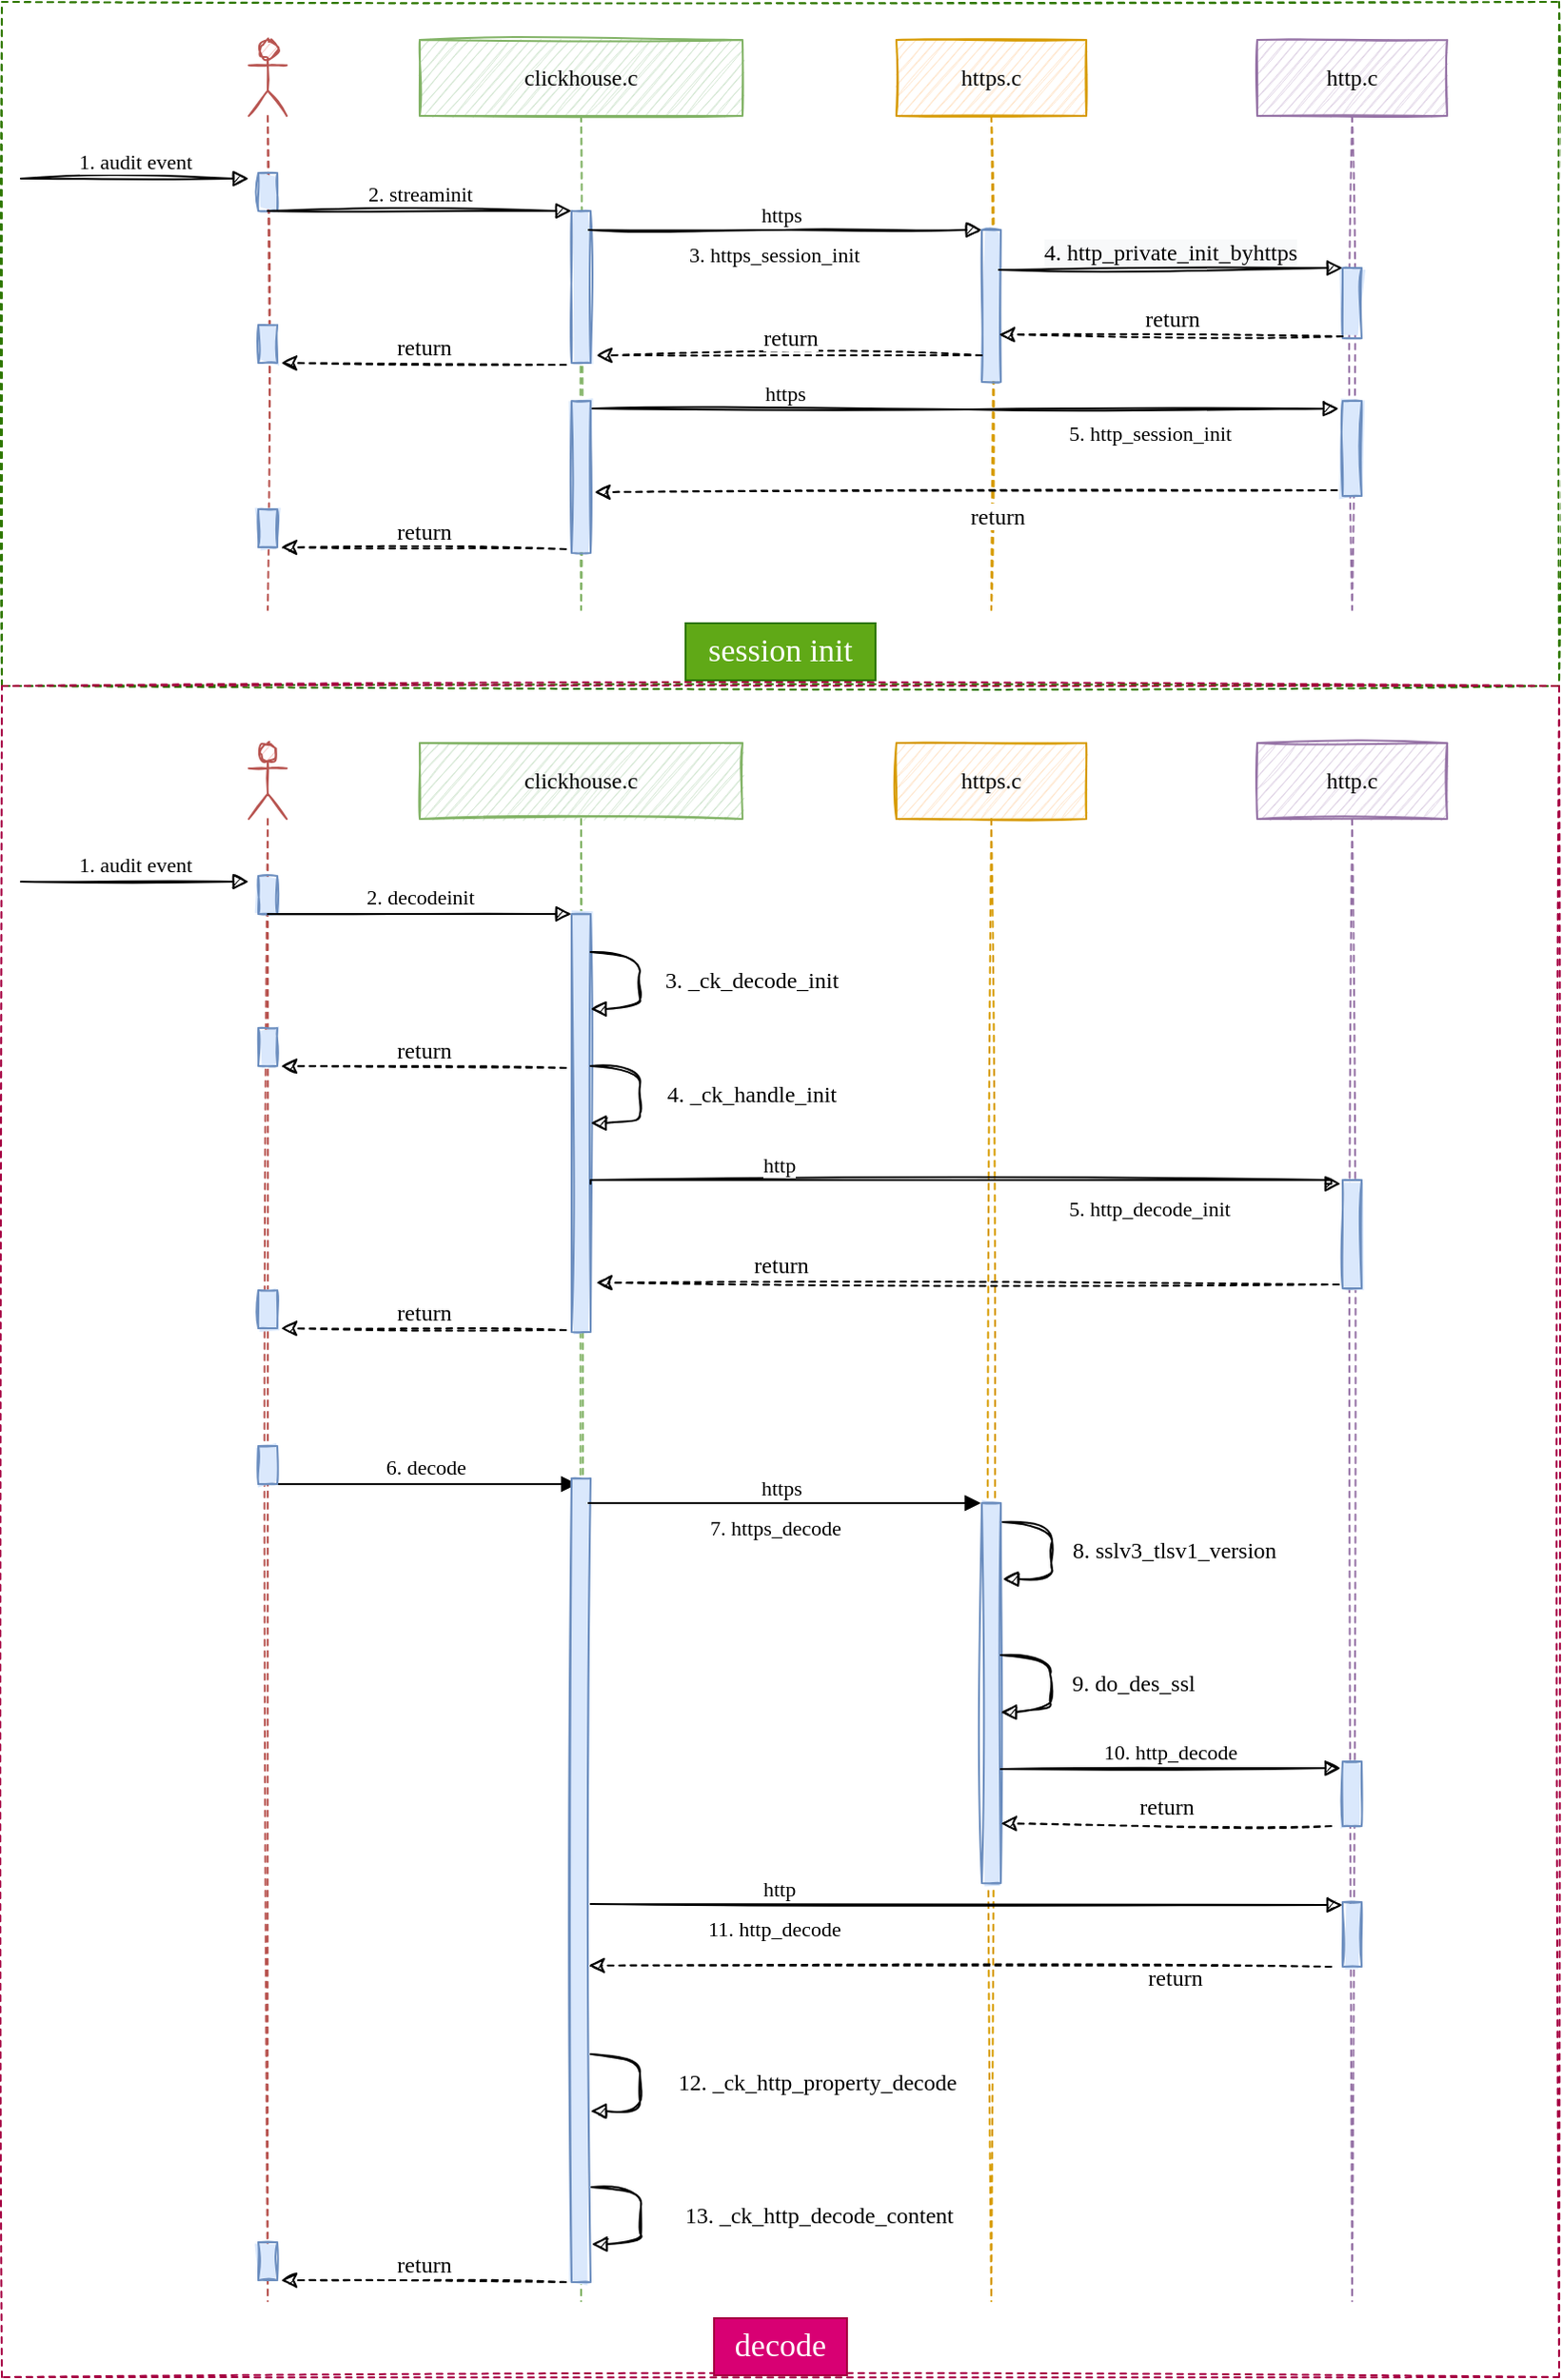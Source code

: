 <mxfile version="17.1.3" type="github">
  <diagram id="9ZpSaxzcpz4ULXaL1X-T" name="第 1 页">
    <mxGraphModel dx="946" dy="614" grid="1" gridSize="10" guides="1" tooltips="1" connect="1" arrows="1" fold="1" page="1" pageScale="1" pageWidth="827" pageHeight="1169" background="none" math="0" shadow="0">
      <root>
        <mxCell id="0" />
        <mxCell id="1" parent="0" />
        <mxCell id="WtGAIHKAsRFHcsW806fG-47" value="" style="rounded=0;whiteSpace=wrap;html=1;fontFamily=Comic Sans MS;fontSize=12;fillColor=none;dashed=1;horizontal=1;sketch=1;fontColor=#ffffff;strokeColor=#2D7600;" vertex="1" parent="1">
          <mxGeometry x="80" y="30" width="820" height="360" as="geometry" />
        </mxCell>
        <mxCell id="WtGAIHKAsRFHcsW806fG-3" value="" style="shape=umlLifeline;participant=umlActor;perimeter=lifelinePerimeter;whiteSpace=wrap;html=1;container=1;collapsible=0;recursiveResize=0;verticalAlign=top;spacingTop=36;outlineConnect=0;horizontal=1;fontFamily=Comic Sans MS;sketch=1;fillColor=#f8cecc;strokeColor=#b85450;" vertex="1" parent="1">
          <mxGeometry x="210" y="50" width="20" height="300" as="geometry" />
        </mxCell>
        <mxCell id="WtGAIHKAsRFHcsW806fG-6" value="" style="html=1;points=[];perimeter=orthogonalPerimeter;horizontal=1;fontFamily=Comic Sans MS;sketch=1;fillColor=#dae8fc;strokeColor=#6c8ebf;fillStyle=solid;" vertex="1" parent="WtGAIHKAsRFHcsW806fG-3">
          <mxGeometry x="5" y="70" width="10" height="20" as="geometry" />
        </mxCell>
        <mxCell id="WtGAIHKAsRFHcsW806fG-38" value="" style="html=1;points=[];perimeter=orthogonalPerimeter;horizontal=1;fontFamily=Comic Sans MS;sketch=1;fillColor=#dae8fc;strokeColor=#6c8ebf;fillStyle=solid;" vertex="1" parent="WtGAIHKAsRFHcsW806fG-3">
          <mxGeometry x="5" y="150" width="10" height="20" as="geometry" />
        </mxCell>
        <mxCell id="WtGAIHKAsRFHcsW806fG-1" value="clickhouse.c" style="shape=umlLifeline;perimeter=lifelinePerimeter;whiteSpace=wrap;html=1;container=1;collapsible=0;recursiveResize=0;outlineConnect=0;horizontal=1;fontFamily=Comic Sans MS;sketch=1;fillColor=#d5e8d4;strokeColor=#82b366;" vertex="1" parent="1">
          <mxGeometry x="300" y="50" width="170" height="300" as="geometry" />
        </mxCell>
        <mxCell id="WtGAIHKAsRFHcsW806fG-10" value="" style="html=1;points=[];perimeter=orthogonalPerimeter;horizontal=1;fontFamily=Comic Sans MS;sketch=1;fillColor=#dae8fc;strokeColor=#6c8ebf;fillStyle=solid;" vertex="1" parent="WtGAIHKAsRFHcsW806fG-1">
          <mxGeometry x="80" y="90" width="10" height="80" as="geometry" />
        </mxCell>
        <mxCell id="WtGAIHKAsRFHcsW806fG-39" value="return" style="html=1;verticalAlign=bottom;endArrow=classic;dashed=1;endSize=6;exitX=0;exitY=0.95;rounded=0;fontFamily=Comic Sans MS;fontSize=12;fontColor=default;strokeWidth=1;endFill=1;horizontal=1;sketch=1;" edge="1" parent="WtGAIHKAsRFHcsW806fG-1">
          <mxGeometry relative="1" as="geometry">
            <mxPoint x="-73" y="170" as="targetPoint" />
            <mxPoint x="77" y="171" as="sourcePoint" />
          </mxGeometry>
        </mxCell>
        <mxCell id="WtGAIHKAsRFHcsW806fG-40" value="" style="html=1;points=[];perimeter=orthogonalPerimeter;horizontal=1;fontFamily=Comic Sans MS;sketch=1;fillColor=#dae8fc;strokeColor=#6c8ebf;fillStyle=solid;" vertex="1" parent="WtGAIHKAsRFHcsW806fG-1">
          <mxGeometry x="80" y="190" width="10" height="80" as="geometry" />
        </mxCell>
        <mxCell id="WtGAIHKAsRFHcsW806fG-45" value="" style="html=1;points=[];perimeter=orthogonalPerimeter;horizontal=1;fontFamily=Comic Sans MS;sketch=1;fillColor=#dae8fc;strokeColor=#6c8ebf;fillStyle=solid;" vertex="1" parent="WtGAIHKAsRFHcsW806fG-1">
          <mxGeometry x="-85" y="247" width="10" height="20" as="geometry" />
        </mxCell>
        <mxCell id="WtGAIHKAsRFHcsW806fG-46" value="return" style="html=1;verticalAlign=bottom;endArrow=classic;dashed=1;endSize=6;exitX=0;exitY=0.95;rounded=0;fontFamily=Comic Sans MS;fontSize=12;fontColor=default;strokeWidth=1;endFill=1;horizontal=1;sketch=1;" edge="1" parent="WtGAIHKAsRFHcsW806fG-1">
          <mxGeometry relative="1" as="geometry">
            <mxPoint x="-73" y="267" as="targetPoint" />
            <mxPoint x="77" y="268" as="sourcePoint" />
          </mxGeometry>
        </mxCell>
        <mxCell id="WtGAIHKAsRFHcsW806fG-4" value="https.c" style="shape=umlLifeline;perimeter=lifelinePerimeter;whiteSpace=wrap;html=1;container=1;collapsible=0;recursiveResize=0;outlineConnect=0;horizontal=1;fontFamily=Comic Sans MS;sketch=1;fillColor=#ffe6cc;strokeColor=#d79b00;" vertex="1" parent="1">
          <mxGeometry x="551" y="50" width="100" height="300" as="geometry" />
        </mxCell>
        <mxCell id="WtGAIHKAsRFHcsW806fG-16" value="" style="html=1;points=[];perimeter=orthogonalPerimeter;horizontal=1;fontFamily=Comic Sans MS;sketch=1;fillColor=#dae8fc;strokeColor=#6c8ebf;fillStyle=solid;" vertex="1" parent="WtGAIHKAsRFHcsW806fG-4">
          <mxGeometry x="45" y="100" width="10" height="80" as="geometry" />
        </mxCell>
        <mxCell id="WtGAIHKAsRFHcsW806fG-27" value="&lt;span style=&quot;text-align: center&quot;&gt;3. https_session_init&lt;/span&gt;" style="endArrow=block;endFill=1;html=1;edgeStyle=orthogonalEdgeStyle;align=left;verticalAlign=top;rounded=0;exitX=0.9;exitY=0.125;exitDx=0;exitDy=0;exitPerimeter=0;horizontal=1;fontFamily=Comic Sans MS;sketch=1;" edge="1" parent="WtGAIHKAsRFHcsW806fG-4" source="WtGAIHKAsRFHcsW806fG-10">
          <mxGeometry x="-0.507" relative="1" as="geometry">
            <mxPoint x="-100" y="100" as="sourcePoint" />
            <mxPoint x="45" y="100" as="targetPoint" />
            <mxPoint as="offset" />
          </mxGeometry>
        </mxCell>
        <mxCell id="WtGAIHKAsRFHcsW806fG-28" value="https" style="edgeLabel;resizable=0;html=1;align=left;verticalAlign=bottom;horizontal=1;fontFamily=Comic Sans MS;" connectable="0" vertex="1" parent="WtGAIHKAsRFHcsW806fG-27">
          <mxGeometry x="-1" relative="1" as="geometry">
            <mxPoint x="89" as="offset" />
          </mxGeometry>
        </mxCell>
        <mxCell id="WtGAIHKAsRFHcsW806fG-36" value="return" style="html=1;verticalAlign=bottom;endArrow=classic;dashed=1;endSize=6;exitX=0;exitY=0.95;rounded=0;fontFamily=Comic Sans MS;fontSize=12;fontColor=default;strokeWidth=1;entryX=1.3;entryY=0.95;entryDx=0;entryDy=0;entryPerimeter=0;endFill=1;horizontal=1;sketch=1;" edge="1" parent="WtGAIHKAsRFHcsW806fG-4" target="WtGAIHKAsRFHcsW806fG-10">
          <mxGeometry relative="1" as="geometry">
            <mxPoint x="-100" y="165" as="targetPoint" />
            <mxPoint x="45" y="166" as="sourcePoint" />
          </mxGeometry>
        </mxCell>
        <mxCell id="WtGAIHKAsRFHcsW806fG-5" value="http.c" style="shape=umlLifeline;perimeter=lifelinePerimeter;whiteSpace=wrap;html=1;container=1;collapsible=0;recursiveResize=0;outlineConnect=0;horizontal=1;fontFamily=Comic Sans MS;sketch=1;fillColor=#e1d5e7;strokeColor=#9673a6;" vertex="1" parent="1">
          <mxGeometry x="741" y="50" width="100" height="300" as="geometry" />
        </mxCell>
        <mxCell id="WtGAIHKAsRFHcsW806fG-32" value="" style="html=1;points=[];perimeter=orthogonalPerimeter;fontFamily=Comic Sans MS;fontSize=12;fontColor=default;fillColor=#dae8fc;gradientColor=none;horizontal=1;sketch=1;strokeColor=#6c8ebf;fillStyle=solid;" vertex="1" parent="WtGAIHKAsRFHcsW806fG-5">
          <mxGeometry x="45" y="120" width="10" height="37" as="geometry" />
        </mxCell>
        <mxCell id="WtGAIHKAsRFHcsW806fG-43" value="" style="html=1;points=[];perimeter=orthogonalPerimeter;fontFamily=Comic Sans MS;fontSize=12;fontColor=default;fillColor=#dae8fc;gradientColor=none;horizontal=1;sketch=1;strokeColor=#6c8ebf;fillStyle=solid;" vertex="1" parent="WtGAIHKAsRFHcsW806fG-5">
          <mxGeometry x="45" y="190" width="10" height="50" as="geometry" />
        </mxCell>
        <mxCell id="WtGAIHKAsRFHcsW806fG-8" value="1. audit event" style="html=1;verticalAlign=bottom;endArrow=block;rounded=0;horizontal=1;fontFamily=Comic Sans MS;sketch=1;" edge="1" parent="1">
          <mxGeometry width="80" relative="1" as="geometry">
            <mxPoint x="90" y="123" as="sourcePoint" />
            <mxPoint x="210" y="123" as="targetPoint" />
          </mxGeometry>
        </mxCell>
        <mxCell id="WtGAIHKAsRFHcsW806fG-11" value="2. streaminit" style="html=1;verticalAlign=bottom;endArrow=block;entryX=0;entryY=0;rounded=0;horizontal=1;fontFamily=Comic Sans MS;sketch=1;" edge="1" target="WtGAIHKAsRFHcsW806fG-10" parent="1">
          <mxGeometry relative="1" as="geometry">
            <mxPoint x="220" y="140" as="sourcePoint" />
          </mxGeometry>
        </mxCell>
        <mxCell id="WtGAIHKAsRFHcsW806fG-33" value="&lt;span style=&quot;text-align: left ; background-color: rgb(248 , 249 , 250)&quot;&gt;4. http_private_init_byhttps&lt;/span&gt;" style="html=1;verticalAlign=bottom;endArrow=block;entryX=0;entryY=0;rounded=0;fontFamily=Comic Sans MS;fontSize=12;fontColor=default;endSize=6;strokeWidth=1;exitX=0.9;exitY=0.263;exitDx=0;exitDy=0;exitPerimeter=0;horizontal=1;sketch=1;" edge="1" target="WtGAIHKAsRFHcsW806fG-32" parent="1" source="WtGAIHKAsRFHcsW806fG-16">
          <mxGeometry relative="1" as="geometry">
            <mxPoint x="611" y="170" as="sourcePoint" />
          </mxGeometry>
        </mxCell>
        <mxCell id="WtGAIHKAsRFHcsW806fG-34" value="return" style="html=1;verticalAlign=bottom;endArrow=classic;dashed=1;endSize=6;exitX=0;exitY=0.95;rounded=0;fontFamily=Comic Sans MS;fontSize=12;fontColor=default;strokeWidth=1;entryX=0.9;entryY=0.688;entryDx=0;entryDy=0;entryPerimeter=0;endFill=1;horizontal=1;sketch=1;" edge="1" parent="1" target="WtGAIHKAsRFHcsW806fG-16">
          <mxGeometry relative="1" as="geometry">
            <mxPoint x="611" y="206" as="targetPoint" />
            <mxPoint x="786" y="206" as="sourcePoint" />
          </mxGeometry>
        </mxCell>
        <mxCell id="WtGAIHKAsRFHcsW806fG-41" value="&lt;span style=&quot;text-align: center&quot;&gt;5. http_session_init&lt;/span&gt;" style="endArrow=block;endFill=1;html=1;edgeStyle=orthogonalEdgeStyle;align=left;verticalAlign=top;rounded=0;entryX=-0.2;entryY=0.081;entryDx=0;entryDy=0;entryPerimeter=0;horizontal=1;fontFamily=Comic Sans MS;sketch=1;" edge="1" parent="1" target="WtGAIHKAsRFHcsW806fG-43">
          <mxGeometry x="0.267" relative="1" as="geometry">
            <mxPoint x="391" y="244" as="sourcePoint" />
            <mxPoint x="598" y="243" as="targetPoint" />
            <mxPoint as="offset" />
          </mxGeometry>
        </mxCell>
        <mxCell id="WtGAIHKAsRFHcsW806fG-42" value="https" style="edgeLabel;resizable=0;html=1;align=left;verticalAlign=bottom;horizontal=1;fontFamily=Comic Sans MS;" connectable="0" vertex="1" parent="WtGAIHKAsRFHcsW806fG-41">
          <mxGeometry x="-1" relative="1" as="geometry">
            <mxPoint x="89" as="offset" />
          </mxGeometry>
        </mxCell>
        <mxCell id="WtGAIHKAsRFHcsW806fG-44" value="return" style="html=1;verticalAlign=bottom;endArrow=classic;dashed=1;endSize=6;exitX=0;exitY=0.95;rounded=0;fontFamily=Comic Sans MS;fontSize=12;fontColor=default;strokeWidth=1;entryX=1.2;entryY=0.6;entryDx=0;entryDy=0;entryPerimeter=0;endFill=1;horizontal=1;sketch=1;" edge="1" parent="1" target="WtGAIHKAsRFHcsW806fG-40">
          <mxGeometry x="-0.084" y="23" relative="1" as="geometry">
            <mxPoint x="602" y="286.04" as="targetPoint" />
            <mxPoint x="783" y="287" as="sourcePoint" />
            <mxPoint as="offset" />
          </mxGeometry>
        </mxCell>
        <mxCell id="WtGAIHKAsRFHcsW806fG-48" value="session init" style="text;html=1;strokeColor=#2D7600;fillColor=#60a917;align=center;verticalAlign=middle;whiteSpace=wrap;rounded=0;fontFamily=Comic Sans MS;fontSize=17;fontColor=#ffffff;horizontal=1;" vertex="1" parent="1">
          <mxGeometry x="440" y="357" width="100" height="30" as="geometry" />
        </mxCell>
        <mxCell id="WtGAIHKAsRFHcsW806fG-49" value="" style="rounded=0;whiteSpace=wrap;html=1;fontFamily=Comic Sans MS;fontSize=12;fillColor=none;dashed=1;sketch=1;horizontal=1;fontColor=#ffffff;strokeColor=#A50040;" vertex="1" parent="1">
          <mxGeometry x="80" y="390" width="820" height="890" as="geometry" />
        </mxCell>
        <mxCell id="WtGAIHKAsRFHcsW806fG-50" value="" style="shape=umlLifeline;participant=umlActor;perimeter=lifelinePerimeter;whiteSpace=wrap;html=1;container=1;collapsible=0;recursiveResize=0;verticalAlign=top;spacingTop=36;outlineConnect=0;horizontal=1;fontFamily=Comic Sans MS;sketch=1;fillColor=#f8cecc;strokeColor=#b85450;" vertex="1" parent="1">
          <mxGeometry x="210" y="420" width="20" height="820" as="geometry" />
        </mxCell>
        <mxCell id="WtGAIHKAsRFHcsW806fG-51" value="" style="html=1;points=[];perimeter=orthogonalPerimeter;horizontal=1;fontFamily=Comic Sans MS;sketch=1;fillColor=#dae8fc;strokeColor=#6c8ebf;fillStyle=solid;" vertex="1" parent="WtGAIHKAsRFHcsW806fG-50">
          <mxGeometry x="5" y="70" width="10" height="20" as="geometry" />
        </mxCell>
        <mxCell id="WtGAIHKAsRFHcsW806fG-52" value="" style="html=1;points=[];perimeter=orthogonalPerimeter;horizontal=1;fontFamily=Comic Sans MS;sketch=1;fillColor=#dae8fc;strokeColor=#6c8ebf;fillStyle=solid;" vertex="1" parent="WtGAIHKAsRFHcsW806fG-50">
          <mxGeometry x="5" y="150" width="10" height="20" as="geometry" />
        </mxCell>
        <mxCell id="WtGAIHKAsRFHcsW806fG-53" value="clickhouse.c" style="shape=umlLifeline;perimeter=lifelinePerimeter;whiteSpace=wrap;html=1;container=1;collapsible=0;recursiveResize=0;outlineConnect=0;horizontal=1;fontFamily=Comic Sans MS;sketch=1;fillColor=#d5e8d4;strokeColor=#82b366;" vertex="1" parent="1">
          <mxGeometry x="300" y="420" width="170" height="820" as="geometry" />
        </mxCell>
        <mxCell id="WtGAIHKAsRFHcsW806fG-54" value="" style="html=1;points=[];perimeter=orthogonalPerimeter;horizontal=1;fontFamily=Comic Sans MS;sketch=1;fillColor=#dae8fc;strokeColor=#6c8ebf;fillStyle=solid;" vertex="1" parent="WtGAIHKAsRFHcsW806fG-53">
          <mxGeometry x="80" y="90" width="10" height="220" as="geometry" />
        </mxCell>
        <mxCell id="WtGAIHKAsRFHcsW806fG-55" value="return" style="html=1;verticalAlign=bottom;endArrow=classic;dashed=1;endSize=6;exitX=0;exitY=0.95;rounded=0;fontFamily=Comic Sans MS;fontSize=12;fontColor=default;strokeWidth=1;endFill=1;horizontal=1;sketch=1;" edge="1" parent="WtGAIHKAsRFHcsW806fG-53">
          <mxGeometry relative="1" as="geometry">
            <mxPoint x="-73" y="170" as="targetPoint" />
            <mxPoint x="77" y="171" as="sourcePoint" />
          </mxGeometry>
        </mxCell>
        <mxCell id="WtGAIHKAsRFHcsW806fG-75" value="" style="endArrow=block;endFill=1;endSize=6;html=1;align=left;verticalAlign=top;exitX=0.9;exitY=0.25;exitDx=0;exitDy=0;exitPerimeter=0;strokeWidth=1;horizontal=1;fontFamily=Comic Sans MS;sketch=1;curved=1;" edge="1" parent="WtGAIHKAsRFHcsW806fG-53">
          <mxGeometry width="160" relative="1" as="geometry">
            <mxPoint x="90" y="110" as="sourcePoint" />
            <mxPoint x="90" y="140" as="targetPoint" />
            <Array as="points">
              <mxPoint x="116" y="110" />
              <mxPoint x="116" y="130" />
              <mxPoint x="116" y="140" />
            </Array>
          </mxGeometry>
        </mxCell>
        <mxCell id="WtGAIHKAsRFHcsW806fG-84" value="6. decode" style="html=1;verticalAlign=bottom;endArrow=block;entryX=0;entryY=0;rounded=0;horizontal=1;fontFamily=Comic Sans MS;" edge="1" parent="WtGAIHKAsRFHcsW806fG-53">
          <mxGeometry relative="1" as="geometry">
            <mxPoint x="-77" y="390" as="sourcePoint" />
            <mxPoint x="83" y="390.0" as="targetPoint" />
          </mxGeometry>
        </mxCell>
        <mxCell id="WtGAIHKAsRFHcsW806fG-85" value="" style="html=1;points=[];perimeter=orthogonalPerimeter;horizontal=1;fontFamily=Comic Sans MS;labelBackgroundColor=default;endArrow=block;fontSize=12;align=center;verticalAlign=middle;rounded=0;endFill=1;sketch=1;fillColor=#dae8fc;strokeColor=#6c8ebf;fillStyle=solid;" vertex="1" parent="WtGAIHKAsRFHcsW806fG-53">
          <mxGeometry x="80" y="387" width="10" height="423" as="geometry" />
        </mxCell>
        <mxCell id="WtGAIHKAsRFHcsW806fG-108" value="" style="html=1;points=[];perimeter=orthogonalPerimeter;horizontal=1;fontFamily=Comic Sans MS;sketch=1;fillColor=#dae8fc;strokeColor=#6c8ebf;fillStyle=solid;" vertex="1" parent="WtGAIHKAsRFHcsW806fG-53">
          <mxGeometry x="-85" y="789" width="10" height="20" as="geometry" />
        </mxCell>
        <mxCell id="WtGAIHKAsRFHcsW806fG-109" value="return" style="html=1;verticalAlign=bottom;endArrow=classic;dashed=1;endSize=6;exitX=0;exitY=0.95;rounded=0;fontFamily=Comic Sans MS;fontSize=12;fontColor=default;strokeWidth=1;endFill=1;horizontal=1;sketch=1;" edge="1" parent="WtGAIHKAsRFHcsW806fG-53">
          <mxGeometry relative="1" as="geometry">
            <mxPoint x="-73" y="809" as="targetPoint" />
            <mxPoint x="77" y="810" as="sourcePoint" />
          </mxGeometry>
        </mxCell>
        <mxCell id="WtGAIHKAsRFHcsW806fG-59" value="https.c" style="shape=umlLifeline;perimeter=lifelinePerimeter;whiteSpace=wrap;html=1;container=1;collapsible=0;recursiveResize=0;outlineConnect=0;horizontal=1;fontFamily=Comic Sans MS;sketch=1;fillColor=#ffe6cc;strokeColor=#d79b00;" vertex="1" parent="1">
          <mxGeometry x="551" y="420" width="100" height="820" as="geometry" />
        </mxCell>
        <mxCell id="WtGAIHKAsRFHcsW806fG-63" value="return" style="html=1;verticalAlign=bottom;endArrow=classic;dashed=1;endSize=6;exitX=-0.2;exitY=0.965;rounded=0;fontFamily=Comic Sans MS;fontSize=12;fontColor=default;strokeWidth=1;entryX=1.3;entryY=0.95;entryDx=0;entryDy=0;entryPerimeter=0;endFill=1;exitDx=0;exitDy=0;exitPerimeter=0;horizontal=1;sketch=1;" edge="1" parent="WtGAIHKAsRFHcsW806fG-59" source="WtGAIHKAsRFHcsW806fG-65">
          <mxGeometry x="0.504" relative="1" as="geometry">
            <mxPoint x="-158" y="284" as="targetPoint" />
            <mxPoint x="45" y="284" as="sourcePoint" />
            <mxPoint as="offset" />
          </mxGeometry>
        </mxCell>
        <mxCell id="WtGAIHKAsRFHcsW806fG-88" value="" style="html=1;points=[];perimeter=orthogonalPerimeter;horizontal=1;fontFamily=Comic Sans MS;labelBackgroundColor=default;endArrow=block;fontSize=12;align=center;verticalAlign=middle;rounded=0;endFill=1;sketch=1;fillColor=#dae8fc;strokeColor=#6c8ebf;fillStyle=solid;" vertex="1" parent="WtGAIHKAsRFHcsW806fG-59">
          <mxGeometry x="45" y="400" width="10" height="200" as="geometry" />
        </mxCell>
        <mxCell id="WtGAIHKAsRFHcsW806fG-90" value="" style="endArrow=block;endFill=1;endSize=6;html=1;align=left;verticalAlign=top;exitX=0.9;exitY=0.25;exitDx=0;exitDy=0;exitPerimeter=0;strokeWidth=1;horizontal=1;fontFamily=Comic Sans MS;sketch=1;curved=1;" edge="1" parent="WtGAIHKAsRFHcsW806fG-59">
          <mxGeometry width="160" relative="1" as="geometry">
            <mxPoint x="56" y="410" as="sourcePoint" />
            <mxPoint x="56" y="440" as="targetPoint" />
            <Array as="points">
              <mxPoint x="82" y="410" />
              <mxPoint x="82" y="430" />
              <mxPoint x="82" y="440" />
            </Array>
          </mxGeometry>
        </mxCell>
        <mxCell id="WtGAIHKAsRFHcsW806fG-64" value="http.c" style="shape=umlLifeline;perimeter=lifelinePerimeter;whiteSpace=wrap;html=1;container=1;collapsible=0;recursiveResize=0;outlineConnect=0;horizontal=1;fontFamily=Comic Sans MS;sketch=1;fillColor=#e1d5e7;strokeColor=#9673a6;" vertex="1" parent="1">
          <mxGeometry x="741" y="420" width="100" height="820" as="geometry" />
        </mxCell>
        <mxCell id="WtGAIHKAsRFHcsW806fG-65" value="" style="html=1;points=[];perimeter=orthogonalPerimeter;fontFamily=Comic Sans MS;fontSize=12;fontColor=default;fillColor=#dae8fc;gradientColor=none;horizontal=1;sketch=1;strokeColor=#6c8ebf;fillStyle=solid;" vertex="1" parent="WtGAIHKAsRFHcsW806fG-64">
          <mxGeometry x="45" y="230" width="10" height="57" as="geometry" />
        </mxCell>
        <mxCell id="WtGAIHKAsRFHcsW806fG-93" value="" style="html=1;points=[];perimeter=orthogonalPerimeter;fontFamily=Comic Sans MS;fontSize=12;fontColor=default;fillColor=#dae8fc;gradientColor=none;horizontal=1;labelBackgroundColor=default;endArrow=block;align=center;verticalAlign=middle;rounded=0;endFill=1;sketch=1;strokeColor=#6c8ebf;fillStyle=solid;" vertex="1" parent="WtGAIHKAsRFHcsW806fG-64">
          <mxGeometry x="45" y="536" width="10" height="34" as="geometry" />
        </mxCell>
        <mxCell id="WtGAIHKAsRFHcsW806fG-96" value="return" style="html=1;verticalAlign=bottom;endArrow=classic;dashed=1;endSize=6;exitX=0;exitY=0.95;rounded=0;fontFamily=Comic Sans MS;fontSize=12;fontColor=default;strokeWidth=1;endFill=1;entryX=1;entryY=0.843;entryDx=0;entryDy=0;entryPerimeter=0;horizontal=1;sketch=1;" edge="1" parent="WtGAIHKAsRFHcsW806fG-64" target="WtGAIHKAsRFHcsW806fG-88">
          <mxGeometry relative="1" as="geometry">
            <mxPoint x="-111" y="569" as="targetPoint" />
            <mxPoint x="39" y="570" as="sourcePoint" />
          </mxGeometry>
        </mxCell>
        <mxCell id="WtGAIHKAsRFHcsW806fG-97" value="" style="html=1;points=[];perimeter=orthogonalPerimeter;fontFamily=Comic Sans MS;fontSize=12;fontColor=default;fillColor=#dae8fc;gradientColor=none;horizontal=1;labelBackgroundColor=default;endArrow=block;align=center;verticalAlign=middle;rounded=0;endFill=1;sketch=1;strokeColor=#6c8ebf;fillStyle=solid;" vertex="1" parent="WtGAIHKAsRFHcsW806fG-64">
          <mxGeometry x="45" y="610" width="10" height="34" as="geometry" />
        </mxCell>
        <mxCell id="WtGAIHKAsRFHcsW806fG-98" value="" style="html=1;verticalAlign=bottom;endArrow=classic;dashed=1;endSize=6;exitX=0;exitY=0.95;rounded=0;fontFamily=Comic Sans MS;fontSize=12;fontColor=default;strokeWidth=1;endFill=1;entryX=0.9;entryY=0.606;entryDx=0;entryDy=0;entryPerimeter=0;horizontal=1;sketch=1;" edge="1" parent="WtGAIHKAsRFHcsW806fG-64" target="WtGAIHKAsRFHcsW806fG-85">
          <mxGeometry x="-0.536" y="16" relative="1" as="geometry">
            <mxPoint x="-135" y="642.6" as="targetPoint" />
            <mxPoint x="39" y="644" as="sourcePoint" />
            <mxPoint as="offset" />
          </mxGeometry>
        </mxCell>
        <mxCell id="WtGAIHKAsRFHcsW806fG-67" value="1. audit event" style="html=1;verticalAlign=bottom;endArrow=block;rounded=0;horizontal=1;fontFamily=Comic Sans MS;sketch=1;" edge="1" parent="1">
          <mxGeometry width="80" relative="1" as="geometry">
            <mxPoint x="90" y="493" as="sourcePoint" />
            <mxPoint x="210" y="493" as="targetPoint" />
          </mxGeometry>
        </mxCell>
        <mxCell id="WtGAIHKAsRFHcsW806fG-68" value="2. decodeinit" style="html=1;verticalAlign=bottom;endArrow=block;entryX=0;entryY=0;rounded=0;horizontal=1;fontFamily=Comic Sans MS;sketch=1;" edge="1" parent="1" target="WtGAIHKAsRFHcsW806fG-54">
          <mxGeometry relative="1" as="geometry">
            <mxPoint x="220" y="510" as="sourcePoint" />
          </mxGeometry>
        </mxCell>
        <mxCell id="WtGAIHKAsRFHcsW806fG-74" value="decode" style="text;html=1;strokeColor=#A50040;fillColor=#d80073;align=center;verticalAlign=middle;whiteSpace=wrap;rounded=0;fontFamily=Comic Sans MS;fontSize=17;fontColor=#ffffff;horizontal=1;" vertex="1" parent="1">
          <mxGeometry x="455" y="1249" width="70" height="30" as="geometry" />
        </mxCell>
        <mxCell id="WtGAIHKAsRFHcsW806fG-61" value="&lt;span style=&quot;text-align: center&quot;&gt;5. http_decode_init&lt;/span&gt;" style="endArrow=block;endFill=1;html=1;edgeStyle=orthogonalEdgeStyle;align=left;verticalAlign=top;rounded=0;entryX=-0.1;entryY=0.035;entryDx=0;entryDy=0;entryPerimeter=0;horizontal=1;fontFamily=Comic Sans MS;sketch=1;" edge="1" parent="1" target="WtGAIHKAsRFHcsW806fG-65">
          <mxGeometry x="0.261" y="-2" relative="1" as="geometry">
            <mxPoint x="390" y="652" as="sourcePoint" />
            <mxPoint x="596" y="650" as="targetPoint" />
            <mxPoint as="offset" />
            <Array as="points">
              <mxPoint x="780" y="650" />
              <mxPoint x="780" y="652" />
            </Array>
          </mxGeometry>
        </mxCell>
        <mxCell id="WtGAIHKAsRFHcsW806fG-62" value="http" style="edgeLabel;resizable=0;html=1;align=left;verticalAlign=bottom;horizontal=1;fontFamily=Comic Sans MS;" connectable="0" vertex="1" parent="WtGAIHKAsRFHcsW806fG-61">
          <mxGeometry x="-1" relative="1" as="geometry">
            <mxPoint x="89" y="-2" as="offset" />
          </mxGeometry>
        </mxCell>
        <mxCell id="WtGAIHKAsRFHcsW806fG-77" value="3. _ck_decode_init" style="text;html=1;strokeColor=none;fillColor=none;align=center;verticalAlign=middle;whiteSpace=wrap;rounded=0;dashed=1;fontFamily=Comic Sans MS;fontSize=12;fontColor=default;horizontal=1;" vertex="1" parent="1">
          <mxGeometry x="420" y="530" width="110" height="30" as="geometry" />
        </mxCell>
        <mxCell id="WtGAIHKAsRFHcsW806fG-78" value="" style="endArrow=block;endFill=1;endSize=6;html=1;align=left;verticalAlign=top;exitX=0.9;exitY=0.25;exitDx=0;exitDy=0;exitPerimeter=0;strokeWidth=1;horizontal=1;fontFamily=Comic Sans MS;sketch=1;curved=1;" edge="1" parent="1">
          <mxGeometry width="160" relative="1" as="geometry">
            <mxPoint x="390" y="590" as="sourcePoint" />
            <mxPoint x="390" y="620" as="targetPoint" />
            <Array as="points">
              <mxPoint x="416" y="590" />
              <mxPoint x="416" y="610" />
              <mxPoint x="416" y="620" />
            </Array>
          </mxGeometry>
        </mxCell>
        <mxCell id="WtGAIHKAsRFHcsW806fG-79" value="4. _ck_handle_init" style="text;html=1;strokeColor=none;fillColor=none;align=center;verticalAlign=middle;whiteSpace=wrap;rounded=0;dashed=1;fontFamily=Comic Sans MS;fontSize=12;fontColor=default;horizontal=1;" vertex="1" parent="1">
          <mxGeometry x="420" y="590" width="110" height="30" as="geometry" />
        </mxCell>
        <mxCell id="WtGAIHKAsRFHcsW806fG-80" value="" style="html=1;points=[];perimeter=orthogonalPerimeter;horizontal=1;fontFamily=Comic Sans MS;sketch=1;fillColor=#dae8fc;strokeColor=#6c8ebf;fillStyle=solid;" vertex="1" parent="1">
          <mxGeometry x="215" y="708" width="10" height="20" as="geometry" />
        </mxCell>
        <mxCell id="WtGAIHKAsRFHcsW806fG-81" value="return" style="html=1;verticalAlign=bottom;endArrow=classic;dashed=1;endSize=6;exitX=0;exitY=0.95;rounded=0;fontFamily=Comic Sans MS;fontSize=12;fontColor=default;strokeWidth=1;endFill=1;horizontal=1;sketch=1;" edge="1" parent="1">
          <mxGeometry relative="1" as="geometry">
            <mxPoint x="227" y="728" as="targetPoint" />
            <mxPoint x="377" y="729" as="sourcePoint" />
          </mxGeometry>
        </mxCell>
        <mxCell id="WtGAIHKAsRFHcsW806fG-86" value="&lt;span style=&quot;text-align: center&quot;&gt;7. https_decode&amp;nbsp;&lt;/span&gt;" style="endArrow=block;endFill=1;html=1;edgeStyle=orthogonalEdgeStyle;align=left;verticalAlign=top;rounded=0;exitX=0.9;exitY=0.125;exitDx=0;exitDy=0;exitPerimeter=0;jumpSize=6;horizontal=1;fontFamily=Comic Sans MS;" edge="1" parent="1">
          <mxGeometry x="-0.406" relative="1" as="geometry">
            <mxPoint x="388.5" y="820" as="sourcePoint" />
            <mxPoint x="595.5" y="820" as="targetPoint" />
            <mxPoint x="1" as="offset" />
          </mxGeometry>
        </mxCell>
        <mxCell id="WtGAIHKAsRFHcsW806fG-87" value="https" style="edgeLabel;resizable=0;html=1;align=left;verticalAlign=bottom;horizontal=1;fontFamily=Comic Sans MS;" connectable="0" vertex="1" parent="WtGAIHKAsRFHcsW806fG-86">
          <mxGeometry x="-1" relative="1" as="geometry">
            <mxPoint x="89" as="offset" />
          </mxGeometry>
        </mxCell>
        <mxCell id="WtGAIHKAsRFHcsW806fG-82" value="" style="html=1;points=[];perimeter=orthogonalPerimeter;horizontal=1;fontFamily=Comic Sans MS;sketch=1;fillColor=#dae8fc;strokeColor=#6c8ebf;fillStyle=solid;" vertex="1" parent="1">
          <mxGeometry x="215" y="790" width="10" height="20" as="geometry" />
        </mxCell>
        <mxCell id="WtGAIHKAsRFHcsW806fG-91" value="8. sslv3_tlsv1_version" style="text;html=1;strokeColor=none;fillColor=none;align=center;verticalAlign=middle;whiteSpace=wrap;rounded=0;dashed=1;fontFamily=Comic Sans MS;fontSize=12;fontColor=default;horizontal=1;" vertex="1" parent="1">
          <mxGeometry x="633" y="830" width="129" height="30" as="geometry" />
        </mxCell>
        <mxCell id="WtGAIHKAsRFHcsW806fG-92" value="" style="endArrow=block;endFill=1;endSize=6;html=1;align=left;verticalAlign=top;exitX=0.9;exitY=0.25;exitDx=0;exitDy=0;exitPerimeter=0;strokeWidth=1;horizontal=1;fontFamily=Comic Sans MS;sketch=1;curved=1;" edge="1" parent="1">
          <mxGeometry width="160" relative="1" as="geometry">
            <mxPoint x="606" y="900" as="sourcePoint" />
            <mxPoint x="606" y="930" as="targetPoint" />
            <Array as="points">
              <mxPoint x="632" y="900" />
              <mxPoint x="632" y="920" />
              <mxPoint x="632" y="930" />
            </Array>
          </mxGeometry>
        </mxCell>
        <mxCell id="WtGAIHKAsRFHcsW806fG-94" value="9. do_des_ssl" style="text;html=1;strokeColor=none;fillColor=none;align=center;verticalAlign=middle;whiteSpace=wrap;rounded=0;dashed=1;fontFamily=Comic Sans MS;fontSize=12;fontColor=default;horizontal=1;" vertex="1" parent="1">
          <mxGeometry x="632" y="900" width="88" height="30" as="geometry" />
        </mxCell>
        <mxCell id="WtGAIHKAsRFHcsW806fG-95" value="10. http_decode" style="html=1;verticalAlign=bottom;endArrow=block;entryX=-0.2;entryY=0.167;rounded=0;entryDx=0;entryDy=0;entryPerimeter=0;horizontal=1;fontFamily=Comic Sans MS;sketch=1;" edge="1" parent="1">
          <mxGeometry relative="1" as="geometry">
            <mxPoint x="606" y="960" as="sourcePoint" />
            <mxPoint x="785" y="959.519" as="targetPoint" />
          </mxGeometry>
        </mxCell>
        <mxCell id="WtGAIHKAsRFHcsW806fG-100" value="&lt;span style=&quot;text-align: center&quot;&gt;11. http_decode&lt;/span&gt;" style="endArrow=block;endFill=1;html=1;edgeStyle=orthogonalEdgeStyle;align=left;verticalAlign=top;rounded=0;jumpSize=6;entryX=0;entryY=0.044;entryDx=0;entryDy=0;entryPerimeter=0;horizontal=1;fontFamily=Comic Sans MS;sketch=1;" edge="1" parent="1" target="WtGAIHKAsRFHcsW806fG-97">
          <mxGeometry x="-0.697" relative="1" as="geometry">
            <mxPoint x="390" y="1031" as="sourcePoint" />
            <mxPoint x="596" y="1040" as="targetPoint" />
            <mxPoint as="offset" />
          </mxGeometry>
        </mxCell>
        <mxCell id="WtGAIHKAsRFHcsW806fG-101" value="http" style="edgeLabel;resizable=0;html=1;align=left;verticalAlign=bottom;horizontal=1;fontFamily=Comic Sans MS;" connectable="0" vertex="1" parent="WtGAIHKAsRFHcsW806fG-100">
          <mxGeometry x="-1" relative="1" as="geometry">
            <mxPoint x="89" as="offset" />
          </mxGeometry>
        </mxCell>
        <mxCell id="WtGAIHKAsRFHcsW806fG-102" value="return" style="text;html=1;strokeColor=none;fillColor=none;align=center;verticalAlign=middle;whiteSpace=wrap;rounded=0;dashed=1;fontFamily=Comic Sans MS;fontSize=12;fontColor=default;horizontal=1;" vertex="1" parent="1">
          <mxGeometry x="672.5" y="1060" width="50" height="20" as="geometry" />
        </mxCell>
        <mxCell id="WtGAIHKAsRFHcsW806fG-104" value="" style="endArrow=block;endFill=1;endSize=6;html=1;align=left;verticalAlign=top;exitX=0.9;exitY=0.25;exitDx=0;exitDy=0;exitPerimeter=0;strokeWidth=1;horizontal=1;fontFamily=Comic Sans MS;sketch=1;curved=1;" edge="1" parent="1">
          <mxGeometry width="160" relative="1" as="geometry">
            <mxPoint x="390" y="1110" as="sourcePoint" />
            <mxPoint x="390" y="1140" as="targetPoint" />
            <Array as="points">
              <mxPoint x="416" y="1110" />
              <mxPoint x="416" y="1130" />
              <mxPoint x="416" y="1140" />
            </Array>
          </mxGeometry>
        </mxCell>
        <mxCell id="WtGAIHKAsRFHcsW806fG-105" value="12. _ck_http_property_decode" style="text;html=1;strokeColor=none;fillColor=none;align=center;verticalAlign=middle;whiteSpace=wrap;rounded=0;dashed=1;fontFamily=Comic Sans MS;fontSize=12;fontColor=default;horizontal=1;" vertex="1" parent="1">
          <mxGeometry x="419" y="1110" width="181" height="30" as="geometry" />
        </mxCell>
        <mxCell id="WtGAIHKAsRFHcsW806fG-106" value="" style="endArrow=block;endFill=1;endSize=6;html=1;align=left;verticalAlign=top;exitX=0.9;exitY=0.25;exitDx=0;exitDy=0;exitPerimeter=0;strokeWidth=1;horizontal=1;fontFamily=Comic Sans MS;sketch=1;curved=1;" edge="1" parent="1">
          <mxGeometry width="160" relative="1" as="geometry">
            <mxPoint x="390.5" y="1180" as="sourcePoint" />
            <mxPoint x="390.5" y="1210" as="targetPoint" />
            <Array as="points">
              <mxPoint x="416.5" y="1180" />
              <mxPoint x="416.5" y="1200" />
              <mxPoint x="416.5" y="1210" />
            </Array>
          </mxGeometry>
        </mxCell>
        <mxCell id="WtGAIHKAsRFHcsW806fG-107" value="13. _ck_http_decode_content" style="text;html=1;strokeColor=none;fillColor=none;align=center;verticalAlign=middle;whiteSpace=wrap;rounded=0;dashed=1;fontFamily=Comic Sans MS;fontSize=12;fontColor=default;horizontal=1;" vertex="1" parent="1">
          <mxGeometry x="419.5" y="1180" width="180.5" height="30" as="geometry" />
        </mxCell>
      </root>
    </mxGraphModel>
  </diagram>
</mxfile>
